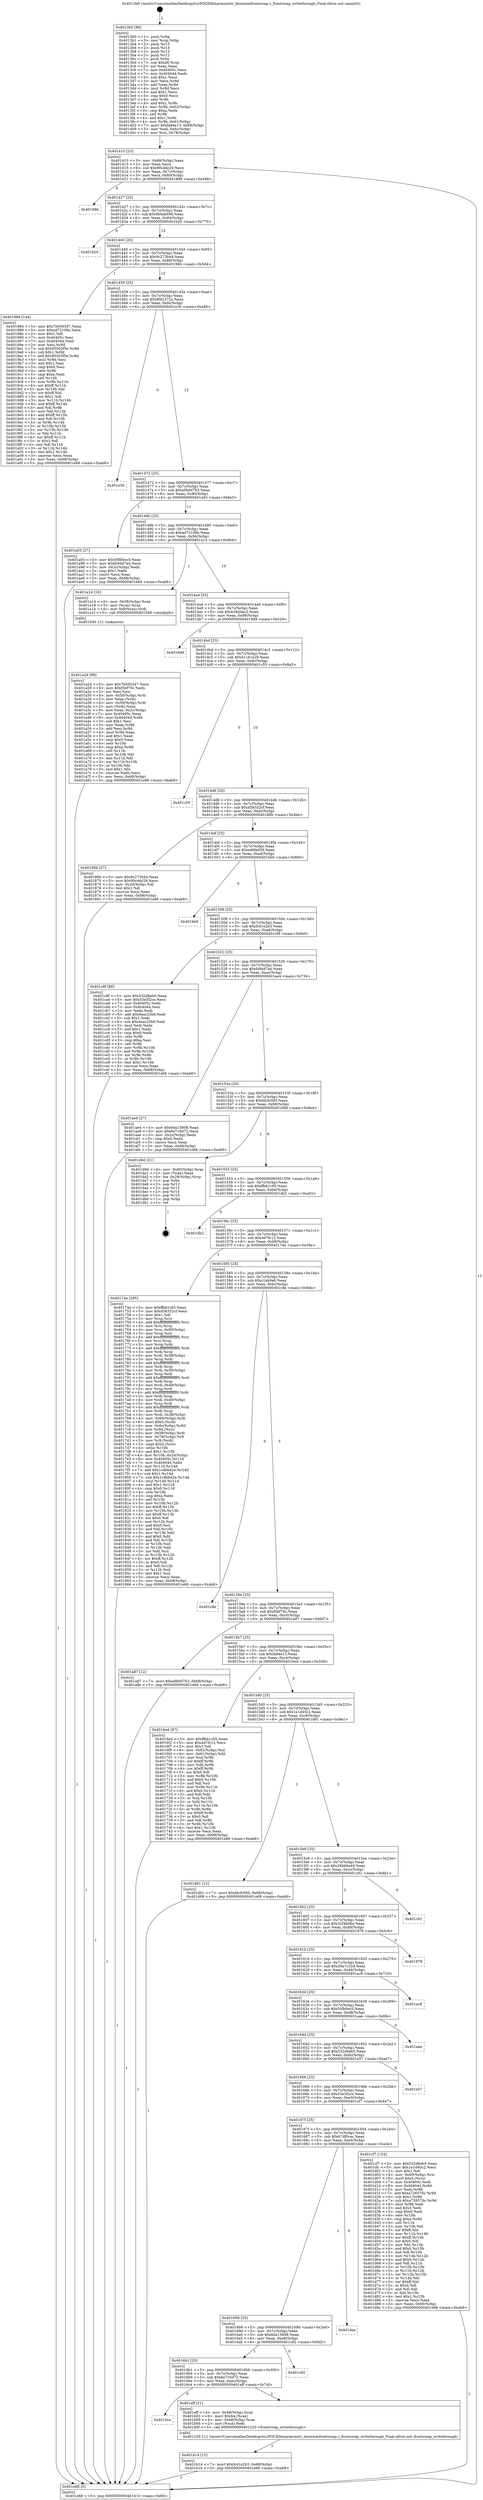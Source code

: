 digraph "0x4013b0" {
  label = "0x4013b0 (/mnt/c/Users/mathe/Desktop/tcc/POCII/binaries/extr_linuxmmfrontswap.c_frontswap_writethrough_Final-ollvm.out::main(0))"
  labelloc = "t"
  node[shape=record]

  Entry [label="",width=0.3,height=0.3,shape=circle,fillcolor=black,style=filled]
  "0x401410" [label="{
     0x401410 [23]\l
     | [instrs]\l
     &nbsp;&nbsp;0x401410 \<+3\>: mov -0x68(%rbp),%eax\l
     &nbsp;&nbsp;0x401413 \<+2\>: mov %eax,%ecx\l
     &nbsp;&nbsp;0x401415 \<+6\>: sub $0x90c4dc29,%ecx\l
     &nbsp;&nbsp;0x40141b \<+3\>: mov %eax,-0x7c(%rbp)\l
     &nbsp;&nbsp;0x40141e \<+3\>: mov %ecx,-0x80(%rbp)\l
     &nbsp;&nbsp;0x401421 \<+6\>: je 0000000000401886 \<main+0x4d6\>\l
  }"]
  "0x401886" [label="{
     0x401886\l
  }", style=dashed]
  "0x401427" [label="{
     0x401427 [25]\l
     | [instrs]\l
     &nbsp;&nbsp;0x401427 \<+5\>: jmp 000000000040142c \<main+0x7c\>\l
     &nbsp;&nbsp;0x40142c \<+3\>: mov -0x7c(%rbp),%eax\l
     &nbsp;&nbsp;0x40142f \<+5\>: sub $0x9b4ab698,%eax\l
     &nbsp;&nbsp;0x401434 \<+6\>: mov %eax,-0x84(%rbp)\l
     &nbsp;&nbsp;0x40143a \<+6\>: je 0000000000401b20 \<main+0x770\>\l
  }"]
  Exit [label="",width=0.3,height=0.3,shape=circle,fillcolor=black,style=filled,peripheries=2]
  "0x401b20" [label="{
     0x401b20\l
  }", style=dashed]
  "0x401440" [label="{
     0x401440 [25]\l
     | [instrs]\l
     &nbsp;&nbsp;0x401440 \<+5\>: jmp 0000000000401445 \<main+0x95\>\l
     &nbsp;&nbsp;0x401445 \<+3\>: mov -0x7c(%rbp),%eax\l
     &nbsp;&nbsp;0x401448 \<+5\>: sub $0x9c273b44,%eax\l
     &nbsp;&nbsp;0x40144d \<+6\>: mov %eax,-0x88(%rbp)\l
     &nbsp;&nbsp;0x401453 \<+6\>: je 0000000000401984 \<main+0x5d4\>\l
  }"]
  "0x401b14" [label="{
     0x401b14 [12]\l
     | [instrs]\l
     &nbsp;&nbsp;0x401b14 \<+7\>: movl $0xfc41e2b3,-0x68(%rbp)\l
     &nbsp;&nbsp;0x401b1b \<+5\>: jmp 0000000000401e68 \<main+0xab8\>\l
  }"]
  "0x401984" [label="{
     0x401984 [144]\l
     | [instrs]\l
     &nbsp;&nbsp;0x401984 \<+5\>: mov $0x7b500347,%eax\l
     &nbsp;&nbsp;0x401989 \<+5\>: mov $0xad72108e,%ecx\l
     &nbsp;&nbsp;0x40198e \<+2\>: mov $0x1,%dl\l
     &nbsp;&nbsp;0x401990 \<+7\>: mov 0x40405c,%esi\l
     &nbsp;&nbsp;0x401997 \<+7\>: mov 0x404044,%edi\l
     &nbsp;&nbsp;0x40199e \<+3\>: mov %esi,%r8d\l
     &nbsp;&nbsp;0x4019a1 \<+7\>: sub $0x95503f5e,%r8d\l
     &nbsp;&nbsp;0x4019a8 \<+4\>: sub $0x1,%r8d\l
     &nbsp;&nbsp;0x4019ac \<+7\>: add $0x95503f5e,%r8d\l
     &nbsp;&nbsp;0x4019b3 \<+4\>: imul %r8d,%esi\l
     &nbsp;&nbsp;0x4019b7 \<+3\>: and $0x1,%esi\l
     &nbsp;&nbsp;0x4019ba \<+3\>: cmp $0x0,%esi\l
     &nbsp;&nbsp;0x4019bd \<+4\>: sete %r9b\l
     &nbsp;&nbsp;0x4019c1 \<+3\>: cmp $0xa,%edi\l
     &nbsp;&nbsp;0x4019c4 \<+4\>: setl %r10b\l
     &nbsp;&nbsp;0x4019c8 \<+3\>: mov %r9b,%r11b\l
     &nbsp;&nbsp;0x4019cb \<+4\>: xor $0xff,%r11b\l
     &nbsp;&nbsp;0x4019cf \<+3\>: mov %r10b,%bl\l
     &nbsp;&nbsp;0x4019d2 \<+3\>: xor $0xff,%bl\l
     &nbsp;&nbsp;0x4019d5 \<+3\>: xor $0x1,%dl\l
     &nbsp;&nbsp;0x4019d8 \<+3\>: mov %r11b,%r14b\l
     &nbsp;&nbsp;0x4019db \<+4\>: and $0xff,%r14b\l
     &nbsp;&nbsp;0x4019df \<+3\>: and %dl,%r9b\l
     &nbsp;&nbsp;0x4019e2 \<+3\>: mov %bl,%r15b\l
     &nbsp;&nbsp;0x4019e5 \<+4\>: and $0xff,%r15b\l
     &nbsp;&nbsp;0x4019e9 \<+3\>: and %dl,%r10b\l
     &nbsp;&nbsp;0x4019ec \<+3\>: or %r9b,%r14b\l
     &nbsp;&nbsp;0x4019ef \<+3\>: or %r10b,%r15b\l
     &nbsp;&nbsp;0x4019f2 \<+3\>: xor %r15b,%r14b\l
     &nbsp;&nbsp;0x4019f5 \<+3\>: or %bl,%r11b\l
     &nbsp;&nbsp;0x4019f8 \<+4\>: xor $0xff,%r11b\l
     &nbsp;&nbsp;0x4019fc \<+3\>: or $0x1,%dl\l
     &nbsp;&nbsp;0x4019ff \<+3\>: and %dl,%r11b\l
     &nbsp;&nbsp;0x401a02 \<+3\>: or %r11b,%r14b\l
     &nbsp;&nbsp;0x401a05 \<+4\>: test $0x1,%r14b\l
     &nbsp;&nbsp;0x401a09 \<+3\>: cmovne %ecx,%eax\l
     &nbsp;&nbsp;0x401a0c \<+3\>: mov %eax,-0x68(%rbp)\l
     &nbsp;&nbsp;0x401a0f \<+5\>: jmp 0000000000401e68 \<main+0xab8\>\l
  }"]
  "0x401459" [label="{
     0x401459 [25]\l
     | [instrs]\l
     &nbsp;&nbsp;0x401459 \<+5\>: jmp 000000000040145e \<main+0xae\>\l
     &nbsp;&nbsp;0x40145e \<+3\>: mov -0x7c(%rbp),%eax\l
     &nbsp;&nbsp;0x401461 \<+5\>: sub $0x9f42372a,%eax\l
     &nbsp;&nbsp;0x401466 \<+6\>: mov %eax,-0x8c(%rbp)\l
     &nbsp;&nbsp;0x40146c \<+6\>: je 0000000000401e36 \<main+0xa86\>\l
  }"]
  "0x4016ca" [label="{
     0x4016ca\l
  }", style=dashed]
  "0x401e36" [label="{
     0x401e36\l
  }", style=dashed]
  "0x401472" [label="{
     0x401472 [25]\l
     | [instrs]\l
     &nbsp;&nbsp;0x401472 \<+5\>: jmp 0000000000401477 \<main+0xc7\>\l
     &nbsp;&nbsp;0x401477 \<+3\>: mov -0x7c(%rbp),%eax\l
     &nbsp;&nbsp;0x40147a \<+5\>: sub $0xa9b0d7b3,%eax\l
     &nbsp;&nbsp;0x40147f \<+6\>: mov %eax,-0x90(%rbp)\l
     &nbsp;&nbsp;0x401485 \<+6\>: je 0000000000401a93 \<main+0x6e3\>\l
  }"]
  "0x401aff" [label="{
     0x401aff [21]\l
     | [instrs]\l
     &nbsp;&nbsp;0x401aff \<+4\>: mov -0x48(%rbp),%rax\l
     &nbsp;&nbsp;0x401b03 \<+6\>: movl $0x64,(%rax)\l
     &nbsp;&nbsp;0x401b09 \<+4\>: mov -0x48(%rbp),%rax\l
     &nbsp;&nbsp;0x401b0d \<+2\>: mov (%rax),%edi\l
     &nbsp;&nbsp;0x401b0f \<+5\>: call 0000000000401220 \<frontswap_writethrough\>\l
     | [calls]\l
     &nbsp;&nbsp;0x401220 \{1\} (/mnt/c/Users/mathe/Desktop/tcc/POCII/binaries/extr_linuxmmfrontswap.c_frontswap_writethrough_Final-ollvm.out::frontswap_writethrough)\l
  }"]
  "0x401a93" [label="{
     0x401a93 [27]\l
     | [instrs]\l
     &nbsp;&nbsp;0x401a93 \<+5\>: mov $0x50fb0ec5,%eax\l
     &nbsp;&nbsp;0x401a98 \<+5\>: mov $0xfc94d7a4,%ecx\l
     &nbsp;&nbsp;0x401a9d \<+3\>: mov -0x2c(%rbp),%edx\l
     &nbsp;&nbsp;0x401aa0 \<+3\>: cmp $0x1,%edx\l
     &nbsp;&nbsp;0x401aa3 \<+3\>: cmovl %ecx,%eax\l
     &nbsp;&nbsp;0x401aa6 \<+3\>: mov %eax,-0x68(%rbp)\l
     &nbsp;&nbsp;0x401aa9 \<+5\>: jmp 0000000000401e68 \<main+0xab8\>\l
  }"]
  "0x40148b" [label="{
     0x40148b [25]\l
     | [instrs]\l
     &nbsp;&nbsp;0x40148b \<+5\>: jmp 0000000000401490 \<main+0xe0\>\l
     &nbsp;&nbsp;0x401490 \<+3\>: mov -0x7c(%rbp),%eax\l
     &nbsp;&nbsp;0x401493 \<+5\>: sub $0xad72108e,%eax\l
     &nbsp;&nbsp;0x401498 \<+6\>: mov %eax,-0x94(%rbp)\l
     &nbsp;&nbsp;0x40149e \<+6\>: je 0000000000401a14 \<main+0x664\>\l
  }"]
  "0x4016b1" [label="{
     0x4016b1 [25]\l
     | [instrs]\l
     &nbsp;&nbsp;0x4016b1 \<+5\>: jmp 00000000004016b6 \<main+0x306\>\l
     &nbsp;&nbsp;0x4016b6 \<+3\>: mov -0x7c(%rbp),%eax\l
     &nbsp;&nbsp;0x4016b9 \<+5\>: sub $0x6e716d72,%eax\l
     &nbsp;&nbsp;0x4016be \<+6\>: mov %eax,-0xec(%rbp)\l
     &nbsp;&nbsp;0x4016c4 \<+6\>: je 0000000000401aff \<main+0x74f\>\l
  }"]
  "0x401a14" [label="{
     0x401a14 [16]\l
     | [instrs]\l
     &nbsp;&nbsp;0x401a14 \<+4\>: mov -0x58(%rbp),%rax\l
     &nbsp;&nbsp;0x401a18 \<+3\>: mov (%rax),%rax\l
     &nbsp;&nbsp;0x401a1b \<+4\>: mov 0x8(%rax),%rdi\l
     &nbsp;&nbsp;0x401a1f \<+5\>: call 0000000000401040 \<atoi@plt\>\l
     | [calls]\l
     &nbsp;&nbsp;0x401040 \{1\} (unknown)\l
  }"]
  "0x4014a4" [label="{
     0x4014a4 [25]\l
     | [instrs]\l
     &nbsp;&nbsp;0x4014a4 \<+5\>: jmp 00000000004014a9 \<main+0xf9\>\l
     &nbsp;&nbsp;0x4014a9 \<+3\>: mov -0x7c(%rbp),%eax\l
     &nbsp;&nbsp;0x4014ac \<+5\>: sub $0xb34d4ac2,%eax\l
     &nbsp;&nbsp;0x4014b1 \<+6\>: mov %eax,-0x98(%rbp)\l
     &nbsp;&nbsp;0x4014b7 \<+6\>: je 00000000004018d9 \<main+0x529\>\l
  }"]
  "0x401c82" [label="{
     0x401c82\l
  }", style=dashed]
  "0x4018d9" [label="{
     0x4018d9\l
  }", style=dashed]
  "0x4014bd" [label="{
     0x4014bd [25]\l
     | [instrs]\l
     &nbsp;&nbsp;0x4014bd \<+5\>: jmp 00000000004014c2 \<main+0x112\>\l
     &nbsp;&nbsp;0x4014c2 \<+3\>: mov -0x7c(%rbp),%eax\l
     &nbsp;&nbsp;0x4014c5 \<+5\>: sub $0xd1161e29,%eax\l
     &nbsp;&nbsp;0x4014ca \<+6\>: mov %eax,-0x9c(%rbp)\l
     &nbsp;&nbsp;0x4014d0 \<+6\>: je 0000000000401c55 \<main+0x8a5\>\l
  }"]
  "0x401698" [label="{
     0x401698 [25]\l
     | [instrs]\l
     &nbsp;&nbsp;0x401698 \<+5\>: jmp 000000000040169d \<main+0x2ed\>\l
     &nbsp;&nbsp;0x40169d \<+3\>: mov -0x7c(%rbp),%eax\l
     &nbsp;&nbsp;0x4016a0 \<+5\>: sub $0x6da15608,%eax\l
     &nbsp;&nbsp;0x4016a5 \<+6\>: mov %eax,-0xe8(%rbp)\l
     &nbsp;&nbsp;0x4016ab \<+6\>: je 0000000000401c82 \<main+0x8d2\>\l
  }"]
  "0x401c55" [label="{
     0x401c55\l
  }", style=dashed]
  "0x4014d6" [label="{
     0x4014d6 [25]\l
     | [instrs]\l
     &nbsp;&nbsp;0x4014d6 \<+5\>: jmp 00000000004014db \<main+0x12b\>\l
     &nbsp;&nbsp;0x4014db \<+3\>: mov -0x7c(%rbp),%eax\l
     &nbsp;&nbsp;0x4014de \<+5\>: sub $0xd58352cf,%eax\l
     &nbsp;&nbsp;0x4014e3 \<+6\>: mov %eax,-0xa0(%rbp)\l
     &nbsp;&nbsp;0x4014e9 \<+6\>: je 000000000040186b \<main+0x4bb\>\l
  }"]
  "0x401dee" [label="{
     0x401dee\l
  }", style=dashed]
  "0x40186b" [label="{
     0x40186b [27]\l
     | [instrs]\l
     &nbsp;&nbsp;0x40186b \<+5\>: mov $0x9c273b44,%eax\l
     &nbsp;&nbsp;0x401870 \<+5\>: mov $0x90c4dc29,%ecx\l
     &nbsp;&nbsp;0x401875 \<+3\>: mov -0x2d(%rbp),%dl\l
     &nbsp;&nbsp;0x401878 \<+3\>: test $0x1,%dl\l
     &nbsp;&nbsp;0x40187b \<+3\>: cmovne %ecx,%eax\l
     &nbsp;&nbsp;0x40187e \<+3\>: mov %eax,-0x68(%rbp)\l
     &nbsp;&nbsp;0x401881 \<+5\>: jmp 0000000000401e68 \<main+0xab8\>\l
  }"]
  "0x4014ef" [label="{
     0x4014ef [25]\l
     | [instrs]\l
     &nbsp;&nbsp;0x4014ef \<+5\>: jmp 00000000004014f4 \<main+0x144\>\l
     &nbsp;&nbsp;0x4014f4 \<+3\>: mov -0x7c(%rbp),%eax\l
     &nbsp;&nbsp;0x4014f7 \<+5\>: sub $0xed9fa059,%eax\l
     &nbsp;&nbsp;0x4014fc \<+6\>: mov %eax,-0xa4(%rbp)\l
     &nbsp;&nbsp;0x401502 \<+6\>: je 0000000000401bb0 \<main+0x800\>\l
  }"]
  "0x40167f" [label="{
     0x40167f [25]\l
     | [instrs]\l
     &nbsp;&nbsp;0x40167f \<+5\>: jmp 0000000000401684 \<main+0x2d4\>\l
     &nbsp;&nbsp;0x401684 \<+3\>: mov -0x7c(%rbp),%eax\l
     &nbsp;&nbsp;0x401687 \<+5\>: sub $0x67df0cec,%eax\l
     &nbsp;&nbsp;0x40168c \<+6\>: mov %eax,-0xe4(%rbp)\l
     &nbsp;&nbsp;0x401692 \<+6\>: je 0000000000401dee \<main+0xa3e\>\l
  }"]
  "0x401bb0" [label="{
     0x401bb0\l
  }", style=dashed]
  "0x401508" [label="{
     0x401508 [25]\l
     | [instrs]\l
     &nbsp;&nbsp;0x401508 \<+5\>: jmp 000000000040150d \<main+0x15d\>\l
     &nbsp;&nbsp;0x40150d \<+3\>: mov -0x7c(%rbp),%eax\l
     &nbsp;&nbsp;0x401510 \<+5\>: sub $0xfc41e2b3,%eax\l
     &nbsp;&nbsp;0x401515 \<+6\>: mov %eax,-0xa8(%rbp)\l
     &nbsp;&nbsp;0x40151b \<+6\>: je 0000000000401c9f \<main+0x8ef\>\l
  }"]
  "0x401cf7" [label="{
     0x401cf7 [154]\l
     | [instrs]\l
     &nbsp;&nbsp;0x401cf7 \<+5\>: mov $0x532d8eb5,%eax\l
     &nbsp;&nbsp;0x401cfc \<+5\>: mov $0x1e1d40c2,%ecx\l
     &nbsp;&nbsp;0x401d01 \<+2\>: mov $0x1,%dl\l
     &nbsp;&nbsp;0x401d03 \<+4\>: mov -0x60(%rbp),%rsi\l
     &nbsp;&nbsp;0x401d07 \<+6\>: movl $0x0,(%rsi)\l
     &nbsp;&nbsp;0x401d0d \<+7\>: mov 0x40405c,%edi\l
     &nbsp;&nbsp;0x401d14 \<+8\>: mov 0x404044,%r8d\l
     &nbsp;&nbsp;0x401d1c \<+3\>: mov %edi,%r9d\l
     &nbsp;&nbsp;0x401d1f \<+7\>: add $0xa726576c,%r9d\l
     &nbsp;&nbsp;0x401d26 \<+4\>: sub $0x1,%r9d\l
     &nbsp;&nbsp;0x401d2a \<+7\>: sub $0xa726576c,%r9d\l
     &nbsp;&nbsp;0x401d31 \<+4\>: imul %r9d,%edi\l
     &nbsp;&nbsp;0x401d35 \<+3\>: and $0x1,%edi\l
     &nbsp;&nbsp;0x401d38 \<+3\>: cmp $0x0,%edi\l
     &nbsp;&nbsp;0x401d3b \<+4\>: sete %r10b\l
     &nbsp;&nbsp;0x401d3f \<+4\>: cmp $0xa,%r8d\l
     &nbsp;&nbsp;0x401d43 \<+4\>: setl %r11b\l
     &nbsp;&nbsp;0x401d47 \<+3\>: mov %r10b,%bl\l
     &nbsp;&nbsp;0x401d4a \<+3\>: xor $0xff,%bl\l
     &nbsp;&nbsp;0x401d4d \<+3\>: mov %r11b,%r14b\l
     &nbsp;&nbsp;0x401d50 \<+4\>: xor $0xff,%r14b\l
     &nbsp;&nbsp;0x401d54 \<+3\>: xor $0x0,%dl\l
     &nbsp;&nbsp;0x401d57 \<+3\>: mov %bl,%r15b\l
     &nbsp;&nbsp;0x401d5a \<+4\>: and $0x0,%r15b\l
     &nbsp;&nbsp;0x401d5e \<+3\>: and %dl,%r10b\l
     &nbsp;&nbsp;0x401d61 \<+3\>: mov %r14b,%r12b\l
     &nbsp;&nbsp;0x401d64 \<+4\>: and $0x0,%r12b\l
     &nbsp;&nbsp;0x401d68 \<+3\>: and %dl,%r11b\l
     &nbsp;&nbsp;0x401d6b \<+3\>: or %r10b,%r15b\l
     &nbsp;&nbsp;0x401d6e \<+3\>: or %r11b,%r12b\l
     &nbsp;&nbsp;0x401d71 \<+3\>: xor %r12b,%r15b\l
     &nbsp;&nbsp;0x401d74 \<+3\>: or %r14b,%bl\l
     &nbsp;&nbsp;0x401d77 \<+3\>: xor $0xff,%bl\l
     &nbsp;&nbsp;0x401d7a \<+3\>: or $0x0,%dl\l
     &nbsp;&nbsp;0x401d7d \<+2\>: and %dl,%bl\l
     &nbsp;&nbsp;0x401d7f \<+3\>: or %bl,%r15b\l
     &nbsp;&nbsp;0x401d82 \<+4\>: test $0x1,%r15b\l
     &nbsp;&nbsp;0x401d86 \<+3\>: cmovne %ecx,%eax\l
     &nbsp;&nbsp;0x401d89 \<+3\>: mov %eax,-0x68(%rbp)\l
     &nbsp;&nbsp;0x401d8c \<+5\>: jmp 0000000000401e68 \<main+0xab8\>\l
  }"]
  "0x401c9f" [label="{
     0x401c9f [88]\l
     | [instrs]\l
     &nbsp;&nbsp;0x401c9f \<+5\>: mov $0x532d8eb5,%eax\l
     &nbsp;&nbsp;0x401ca4 \<+5\>: mov $0x53e3f2ce,%ecx\l
     &nbsp;&nbsp;0x401ca9 \<+7\>: mov 0x40405c,%edx\l
     &nbsp;&nbsp;0x401cb0 \<+7\>: mov 0x404044,%esi\l
     &nbsp;&nbsp;0x401cb7 \<+2\>: mov %edx,%edi\l
     &nbsp;&nbsp;0x401cb9 \<+6\>: add $0x4eac25b8,%edi\l
     &nbsp;&nbsp;0x401cbf \<+3\>: sub $0x1,%edi\l
     &nbsp;&nbsp;0x401cc2 \<+6\>: sub $0x4eac25b8,%edi\l
     &nbsp;&nbsp;0x401cc8 \<+3\>: imul %edi,%edx\l
     &nbsp;&nbsp;0x401ccb \<+3\>: and $0x1,%edx\l
     &nbsp;&nbsp;0x401cce \<+3\>: cmp $0x0,%edx\l
     &nbsp;&nbsp;0x401cd1 \<+4\>: sete %r8b\l
     &nbsp;&nbsp;0x401cd5 \<+3\>: cmp $0xa,%esi\l
     &nbsp;&nbsp;0x401cd8 \<+4\>: setl %r9b\l
     &nbsp;&nbsp;0x401cdc \<+3\>: mov %r8b,%r10b\l
     &nbsp;&nbsp;0x401cdf \<+3\>: and %r9b,%r10b\l
     &nbsp;&nbsp;0x401ce2 \<+3\>: xor %r9b,%r8b\l
     &nbsp;&nbsp;0x401ce5 \<+3\>: or %r8b,%r10b\l
     &nbsp;&nbsp;0x401ce8 \<+4\>: test $0x1,%r10b\l
     &nbsp;&nbsp;0x401cec \<+3\>: cmovne %ecx,%eax\l
     &nbsp;&nbsp;0x401cef \<+3\>: mov %eax,-0x68(%rbp)\l
     &nbsp;&nbsp;0x401cf2 \<+5\>: jmp 0000000000401e68 \<main+0xab8\>\l
  }"]
  "0x401521" [label="{
     0x401521 [25]\l
     | [instrs]\l
     &nbsp;&nbsp;0x401521 \<+5\>: jmp 0000000000401526 \<main+0x176\>\l
     &nbsp;&nbsp;0x401526 \<+3\>: mov -0x7c(%rbp),%eax\l
     &nbsp;&nbsp;0x401529 \<+5\>: sub $0xfc94d7a4,%eax\l
     &nbsp;&nbsp;0x40152e \<+6\>: mov %eax,-0xac(%rbp)\l
     &nbsp;&nbsp;0x401534 \<+6\>: je 0000000000401ae4 \<main+0x734\>\l
  }"]
  "0x401666" [label="{
     0x401666 [25]\l
     | [instrs]\l
     &nbsp;&nbsp;0x401666 \<+5\>: jmp 000000000040166b \<main+0x2bb\>\l
     &nbsp;&nbsp;0x40166b \<+3\>: mov -0x7c(%rbp),%eax\l
     &nbsp;&nbsp;0x40166e \<+5\>: sub $0x53e3f2ce,%eax\l
     &nbsp;&nbsp;0x401673 \<+6\>: mov %eax,-0xe0(%rbp)\l
     &nbsp;&nbsp;0x401679 \<+6\>: je 0000000000401cf7 \<main+0x947\>\l
  }"]
  "0x401ae4" [label="{
     0x401ae4 [27]\l
     | [instrs]\l
     &nbsp;&nbsp;0x401ae4 \<+5\>: mov $0x6da15608,%eax\l
     &nbsp;&nbsp;0x401ae9 \<+5\>: mov $0x6e716d72,%ecx\l
     &nbsp;&nbsp;0x401aee \<+3\>: mov -0x2c(%rbp),%edx\l
     &nbsp;&nbsp;0x401af1 \<+3\>: cmp $0x0,%edx\l
     &nbsp;&nbsp;0x401af4 \<+3\>: cmove %ecx,%eax\l
     &nbsp;&nbsp;0x401af7 \<+3\>: mov %eax,-0x68(%rbp)\l
     &nbsp;&nbsp;0x401afa \<+5\>: jmp 0000000000401e68 \<main+0xab8\>\l
  }"]
  "0x40153a" [label="{
     0x40153a [25]\l
     | [instrs]\l
     &nbsp;&nbsp;0x40153a \<+5\>: jmp 000000000040153f \<main+0x18f\>\l
     &nbsp;&nbsp;0x40153f \<+3\>: mov -0x7c(%rbp),%eax\l
     &nbsp;&nbsp;0x401542 \<+5\>: sub $0xfdcfc093,%eax\l
     &nbsp;&nbsp;0x401547 \<+6\>: mov %eax,-0xb0(%rbp)\l
     &nbsp;&nbsp;0x40154d \<+6\>: je 0000000000401d9d \<main+0x9ed\>\l
  }"]
  "0x401e57" [label="{
     0x401e57\l
  }", style=dashed]
  "0x401d9d" [label="{
     0x401d9d [21]\l
     | [instrs]\l
     &nbsp;&nbsp;0x401d9d \<+4\>: mov -0x60(%rbp),%rax\l
     &nbsp;&nbsp;0x401da1 \<+2\>: mov (%rax),%eax\l
     &nbsp;&nbsp;0x401da3 \<+4\>: lea -0x28(%rbp),%rsp\l
     &nbsp;&nbsp;0x401da7 \<+1\>: pop %rbx\l
     &nbsp;&nbsp;0x401da8 \<+2\>: pop %r12\l
     &nbsp;&nbsp;0x401daa \<+2\>: pop %r13\l
     &nbsp;&nbsp;0x401dac \<+2\>: pop %r14\l
     &nbsp;&nbsp;0x401dae \<+2\>: pop %r15\l
     &nbsp;&nbsp;0x401db0 \<+1\>: pop %rbp\l
     &nbsp;&nbsp;0x401db1 \<+1\>: ret\l
  }"]
  "0x401553" [label="{
     0x401553 [25]\l
     | [instrs]\l
     &nbsp;&nbsp;0x401553 \<+5\>: jmp 0000000000401558 \<main+0x1a8\>\l
     &nbsp;&nbsp;0x401558 \<+3\>: mov -0x7c(%rbp),%eax\l
     &nbsp;&nbsp;0x40155b \<+5\>: sub $0xffbb1c65,%eax\l
     &nbsp;&nbsp;0x401560 \<+6\>: mov %eax,-0xb4(%rbp)\l
     &nbsp;&nbsp;0x401566 \<+6\>: je 0000000000401db2 \<main+0xa02\>\l
  }"]
  "0x40164d" [label="{
     0x40164d [25]\l
     | [instrs]\l
     &nbsp;&nbsp;0x40164d \<+5\>: jmp 0000000000401652 \<main+0x2a2\>\l
     &nbsp;&nbsp;0x401652 \<+3\>: mov -0x7c(%rbp),%eax\l
     &nbsp;&nbsp;0x401655 \<+5\>: sub $0x532d8eb5,%eax\l
     &nbsp;&nbsp;0x40165a \<+6\>: mov %eax,-0xdc(%rbp)\l
     &nbsp;&nbsp;0x401660 \<+6\>: je 0000000000401e57 \<main+0xaa7\>\l
  }"]
  "0x401db2" [label="{
     0x401db2\l
  }", style=dashed]
  "0x40156c" [label="{
     0x40156c [25]\l
     | [instrs]\l
     &nbsp;&nbsp;0x40156c \<+5\>: jmp 0000000000401571 \<main+0x1c1\>\l
     &nbsp;&nbsp;0x401571 \<+3\>: mov -0x7c(%rbp),%eax\l
     &nbsp;&nbsp;0x401574 \<+5\>: sub $0x4d7fc12,%eax\l
     &nbsp;&nbsp;0x401579 \<+6\>: mov %eax,-0xb8(%rbp)\l
     &nbsp;&nbsp;0x40157f \<+6\>: je 000000000040174e \<main+0x39e\>\l
  }"]
  "0x401aae" [label="{
     0x401aae\l
  }", style=dashed]
  "0x40174e" [label="{
     0x40174e [285]\l
     | [instrs]\l
     &nbsp;&nbsp;0x40174e \<+5\>: mov $0xffbb1c65,%eax\l
     &nbsp;&nbsp;0x401753 \<+5\>: mov $0xd58352cf,%ecx\l
     &nbsp;&nbsp;0x401758 \<+2\>: mov $0x1,%dl\l
     &nbsp;&nbsp;0x40175a \<+3\>: mov %rsp,%rsi\l
     &nbsp;&nbsp;0x40175d \<+4\>: add $0xfffffffffffffff0,%rsi\l
     &nbsp;&nbsp;0x401761 \<+3\>: mov %rsi,%rsp\l
     &nbsp;&nbsp;0x401764 \<+4\>: mov %rsi,-0x60(%rbp)\l
     &nbsp;&nbsp;0x401768 \<+3\>: mov %rsp,%rsi\l
     &nbsp;&nbsp;0x40176b \<+4\>: add $0xfffffffffffffff0,%rsi\l
     &nbsp;&nbsp;0x40176f \<+3\>: mov %rsi,%rsp\l
     &nbsp;&nbsp;0x401772 \<+3\>: mov %rsp,%rdi\l
     &nbsp;&nbsp;0x401775 \<+4\>: add $0xfffffffffffffff0,%rdi\l
     &nbsp;&nbsp;0x401779 \<+3\>: mov %rdi,%rsp\l
     &nbsp;&nbsp;0x40177c \<+4\>: mov %rdi,-0x58(%rbp)\l
     &nbsp;&nbsp;0x401780 \<+3\>: mov %rsp,%rdi\l
     &nbsp;&nbsp;0x401783 \<+4\>: add $0xfffffffffffffff0,%rdi\l
     &nbsp;&nbsp;0x401787 \<+3\>: mov %rdi,%rsp\l
     &nbsp;&nbsp;0x40178a \<+4\>: mov %rdi,-0x50(%rbp)\l
     &nbsp;&nbsp;0x40178e \<+3\>: mov %rsp,%rdi\l
     &nbsp;&nbsp;0x401791 \<+4\>: add $0xfffffffffffffff0,%rdi\l
     &nbsp;&nbsp;0x401795 \<+3\>: mov %rdi,%rsp\l
     &nbsp;&nbsp;0x401798 \<+4\>: mov %rdi,-0x48(%rbp)\l
     &nbsp;&nbsp;0x40179c \<+3\>: mov %rsp,%rdi\l
     &nbsp;&nbsp;0x40179f \<+4\>: add $0xfffffffffffffff0,%rdi\l
     &nbsp;&nbsp;0x4017a3 \<+3\>: mov %rdi,%rsp\l
     &nbsp;&nbsp;0x4017a6 \<+4\>: mov %rdi,-0x40(%rbp)\l
     &nbsp;&nbsp;0x4017aa \<+3\>: mov %rsp,%rdi\l
     &nbsp;&nbsp;0x4017ad \<+4\>: add $0xfffffffffffffff0,%rdi\l
     &nbsp;&nbsp;0x4017b1 \<+3\>: mov %rdi,%rsp\l
     &nbsp;&nbsp;0x4017b4 \<+4\>: mov %rdi,-0x38(%rbp)\l
     &nbsp;&nbsp;0x4017b8 \<+4\>: mov -0x60(%rbp),%rdi\l
     &nbsp;&nbsp;0x4017bc \<+6\>: movl $0x0,(%rdi)\l
     &nbsp;&nbsp;0x4017c2 \<+4\>: mov -0x6c(%rbp),%r8d\l
     &nbsp;&nbsp;0x4017c6 \<+3\>: mov %r8d,(%rsi)\l
     &nbsp;&nbsp;0x4017c9 \<+4\>: mov -0x58(%rbp),%rdi\l
     &nbsp;&nbsp;0x4017cd \<+4\>: mov -0x78(%rbp),%r9\l
     &nbsp;&nbsp;0x4017d1 \<+3\>: mov %r9,(%rdi)\l
     &nbsp;&nbsp;0x4017d4 \<+3\>: cmpl $0x2,(%rsi)\l
     &nbsp;&nbsp;0x4017d7 \<+4\>: setne %r10b\l
     &nbsp;&nbsp;0x4017db \<+4\>: and $0x1,%r10b\l
     &nbsp;&nbsp;0x4017df \<+4\>: mov %r10b,-0x2d(%rbp)\l
     &nbsp;&nbsp;0x4017e3 \<+8\>: mov 0x40405c,%r11d\l
     &nbsp;&nbsp;0x4017eb \<+7\>: mov 0x404044,%ebx\l
     &nbsp;&nbsp;0x4017f2 \<+3\>: mov %r11d,%r14d\l
     &nbsp;&nbsp;0x4017f5 \<+7\>: add $0x1cdbb42e,%r14d\l
     &nbsp;&nbsp;0x4017fc \<+4\>: sub $0x1,%r14d\l
     &nbsp;&nbsp;0x401800 \<+7\>: sub $0x1cdbb42e,%r14d\l
     &nbsp;&nbsp;0x401807 \<+4\>: imul %r14d,%r11d\l
     &nbsp;&nbsp;0x40180b \<+4\>: and $0x1,%r11d\l
     &nbsp;&nbsp;0x40180f \<+4\>: cmp $0x0,%r11d\l
     &nbsp;&nbsp;0x401813 \<+4\>: sete %r10b\l
     &nbsp;&nbsp;0x401817 \<+3\>: cmp $0xa,%ebx\l
     &nbsp;&nbsp;0x40181a \<+4\>: setl %r15b\l
     &nbsp;&nbsp;0x40181e \<+3\>: mov %r10b,%r12b\l
     &nbsp;&nbsp;0x401821 \<+4\>: xor $0xff,%r12b\l
     &nbsp;&nbsp;0x401825 \<+3\>: mov %r15b,%r13b\l
     &nbsp;&nbsp;0x401828 \<+4\>: xor $0xff,%r13b\l
     &nbsp;&nbsp;0x40182c \<+3\>: xor $0x0,%dl\l
     &nbsp;&nbsp;0x40182f \<+3\>: mov %r12b,%sil\l
     &nbsp;&nbsp;0x401832 \<+4\>: and $0x0,%sil\l
     &nbsp;&nbsp;0x401836 \<+3\>: and %dl,%r10b\l
     &nbsp;&nbsp;0x401839 \<+3\>: mov %r13b,%dil\l
     &nbsp;&nbsp;0x40183c \<+4\>: and $0x0,%dil\l
     &nbsp;&nbsp;0x401840 \<+3\>: and %dl,%r15b\l
     &nbsp;&nbsp;0x401843 \<+3\>: or %r10b,%sil\l
     &nbsp;&nbsp;0x401846 \<+3\>: or %r15b,%dil\l
     &nbsp;&nbsp;0x401849 \<+3\>: xor %dil,%sil\l
     &nbsp;&nbsp;0x40184c \<+3\>: or %r13b,%r12b\l
     &nbsp;&nbsp;0x40184f \<+4\>: xor $0xff,%r12b\l
     &nbsp;&nbsp;0x401853 \<+3\>: or $0x0,%dl\l
     &nbsp;&nbsp;0x401856 \<+3\>: and %dl,%r12b\l
     &nbsp;&nbsp;0x401859 \<+3\>: or %r12b,%sil\l
     &nbsp;&nbsp;0x40185c \<+4\>: test $0x1,%sil\l
     &nbsp;&nbsp;0x401860 \<+3\>: cmovne %ecx,%eax\l
     &nbsp;&nbsp;0x401863 \<+3\>: mov %eax,-0x68(%rbp)\l
     &nbsp;&nbsp;0x401866 \<+5\>: jmp 0000000000401e68 \<main+0xab8\>\l
  }"]
  "0x401585" [label="{
     0x401585 [25]\l
     | [instrs]\l
     &nbsp;&nbsp;0x401585 \<+5\>: jmp 000000000040158a \<main+0x1da\>\l
     &nbsp;&nbsp;0x40158a \<+3\>: mov -0x7c(%rbp),%eax\l
     &nbsp;&nbsp;0x40158d \<+5\>: sub $0xc1ab9a6,%eax\l
     &nbsp;&nbsp;0x401592 \<+6\>: mov %eax,-0xbc(%rbp)\l
     &nbsp;&nbsp;0x401598 \<+6\>: je 0000000000401c8e \<main+0x8de\>\l
  }"]
  "0x401634" [label="{
     0x401634 [25]\l
     | [instrs]\l
     &nbsp;&nbsp;0x401634 \<+5\>: jmp 0000000000401639 \<main+0x289\>\l
     &nbsp;&nbsp;0x401639 \<+3\>: mov -0x7c(%rbp),%eax\l
     &nbsp;&nbsp;0x40163c \<+5\>: sub $0x50fb0ec5,%eax\l
     &nbsp;&nbsp;0x401641 \<+6\>: mov %eax,-0xd8(%rbp)\l
     &nbsp;&nbsp;0x401647 \<+6\>: je 0000000000401aae \<main+0x6fe\>\l
  }"]
  "0x401c8e" [label="{
     0x401c8e\l
  }", style=dashed]
  "0x40159e" [label="{
     0x40159e [25]\l
     | [instrs]\l
     &nbsp;&nbsp;0x40159e \<+5\>: jmp 00000000004015a3 \<main+0x1f3\>\l
     &nbsp;&nbsp;0x4015a3 \<+3\>: mov -0x7c(%rbp),%eax\l
     &nbsp;&nbsp;0x4015a6 \<+5\>: sub $0xf5bf79c,%eax\l
     &nbsp;&nbsp;0x4015ab \<+6\>: mov %eax,-0xc0(%rbp)\l
     &nbsp;&nbsp;0x4015b1 \<+6\>: je 0000000000401a87 \<main+0x6d7\>\l
  }"]
  "0x401ac9" [label="{
     0x401ac9\l
  }", style=dashed]
  "0x401a87" [label="{
     0x401a87 [12]\l
     | [instrs]\l
     &nbsp;&nbsp;0x401a87 \<+7\>: movl $0xa9b0d7b3,-0x68(%rbp)\l
     &nbsp;&nbsp;0x401a8e \<+5\>: jmp 0000000000401e68 \<main+0xab8\>\l
  }"]
  "0x4015b7" [label="{
     0x4015b7 [25]\l
     | [instrs]\l
     &nbsp;&nbsp;0x4015b7 \<+5\>: jmp 00000000004015bc \<main+0x20c\>\l
     &nbsp;&nbsp;0x4015bc \<+3\>: mov -0x7c(%rbp),%eax\l
     &nbsp;&nbsp;0x4015bf \<+5\>: sub $0xfa94e13,%eax\l
     &nbsp;&nbsp;0x4015c4 \<+6\>: mov %eax,-0xc4(%rbp)\l
     &nbsp;&nbsp;0x4015ca \<+6\>: je 00000000004016ed \<main+0x33d\>\l
  }"]
  "0x40161b" [label="{
     0x40161b [25]\l
     | [instrs]\l
     &nbsp;&nbsp;0x40161b \<+5\>: jmp 0000000000401620 \<main+0x270\>\l
     &nbsp;&nbsp;0x401620 \<+3\>: mov -0x7c(%rbp),%eax\l
     &nbsp;&nbsp;0x401623 \<+5\>: sub $0x39a7c32d,%eax\l
     &nbsp;&nbsp;0x401628 \<+6\>: mov %eax,-0xd4(%rbp)\l
     &nbsp;&nbsp;0x40162e \<+6\>: je 0000000000401ac9 \<main+0x719\>\l
  }"]
  "0x4016ed" [label="{
     0x4016ed [97]\l
     | [instrs]\l
     &nbsp;&nbsp;0x4016ed \<+5\>: mov $0xffbb1c65,%eax\l
     &nbsp;&nbsp;0x4016f2 \<+5\>: mov $0x4d7fc12,%ecx\l
     &nbsp;&nbsp;0x4016f7 \<+2\>: mov $0x1,%dl\l
     &nbsp;&nbsp;0x4016f9 \<+4\>: mov -0x62(%rbp),%sil\l
     &nbsp;&nbsp;0x4016fd \<+4\>: mov -0x61(%rbp),%dil\l
     &nbsp;&nbsp;0x401701 \<+3\>: mov %sil,%r8b\l
     &nbsp;&nbsp;0x401704 \<+4\>: xor $0xff,%r8b\l
     &nbsp;&nbsp;0x401708 \<+3\>: mov %dil,%r9b\l
     &nbsp;&nbsp;0x40170b \<+4\>: xor $0xff,%r9b\l
     &nbsp;&nbsp;0x40170f \<+3\>: xor $0x0,%dl\l
     &nbsp;&nbsp;0x401712 \<+3\>: mov %r8b,%r10b\l
     &nbsp;&nbsp;0x401715 \<+4\>: and $0x0,%r10b\l
     &nbsp;&nbsp;0x401719 \<+3\>: and %dl,%sil\l
     &nbsp;&nbsp;0x40171c \<+3\>: mov %r9b,%r11b\l
     &nbsp;&nbsp;0x40171f \<+4\>: and $0x0,%r11b\l
     &nbsp;&nbsp;0x401723 \<+3\>: and %dl,%dil\l
     &nbsp;&nbsp;0x401726 \<+3\>: or %sil,%r10b\l
     &nbsp;&nbsp;0x401729 \<+3\>: or %dil,%r11b\l
     &nbsp;&nbsp;0x40172c \<+3\>: xor %r11b,%r10b\l
     &nbsp;&nbsp;0x40172f \<+3\>: or %r9b,%r8b\l
     &nbsp;&nbsp;0x401732 \<+4\>: xor $0xff,%r8b\l
     &nbsp;&nbsp;0x401736 \<+3\>: or $0x0,%dl\l
     &nbsp;&nbsp;0x401739 \<+3\>: and %dl,%r8b\l
     &nbsp;&nbsp;0x40173c \<+3\>: or %r8b,%r10b\l
     &nbsp;&nbsp;0x40173f \<+4\>: test $0x1,%r10b\l
     &nbsp;&nbsp;0x401743 \<+3\>: cmovne %ecx,%eax\l
     &nbsp;&nbsp;0x401746 \<+3\>: mov %eax,-0x68(%rbp)\l
     &nbsp;&nbsp;0x401749 \<+5\>: jmp 0000000000401e68 \<main+0xab8\>\l
  }"]
  "0x4015d0" [label="{
     0x4015d0 [25]\l
     | [instrs]\l
     &nbsp;&nbsp;0x4015d0 \<+5\>: jmp 00000000004015d5 \<main+0x225\>\l
     &nbsp;&nbsp;0x4015d5 \<+3\>: mov -0x7c(%rbp),%eax\l
     &nbsp;&nbsp;0x4015d8 \<+5\>: sub $0x1e1d40c2,%eax\l
     &nbsp;&nbsp;0x4015dd \<+6\>: mov %eax,-0xc8(%rbp)\l
     &nbsp;&nbsp;0x4015e3 \<+6\>: je 0000000000401d91 \<main+0x9e1\>\l
  }"]
  "0x401e68" [label="{
     0x401e68 [5]\l
     | [instrs]\l
     &nbsp;&nbsp;0x401e68 \<+5\>: jmp 0000000000401410 \<main+0x60\>\l
  }"]
  "0x4013b0" [label="{
     0x4013b0 [96]\l
     | [instrs]\l
     &nbsp;&nbsp;0x4013b0 \<+1\>: push %rbp\l
     &nbsp;&nbsp;0x4013b1 \<+3\>: mov %rsp,%rbp\l
     &nbsp;&nbsp;0x4013b4 \<+2\>: push %r15\l
     &nbsp;&nbsp;0x4013b6 \<+2\>: push %r14\l
     &nbsp;&nbsp;0x4013b8 \<+2\>: push %r13\l
     &nbsp;&nbsp;0x4013ba \<+2\>: push %r12\l
     &nbsp;&nbsp;0x4013bc \<+1\>: push %rbx\l
     &nbsp;&nbsp;0x4013bd \<+7\>: sub $0xd8,%rsp\l
     &nbsp;&nbsp;0x4013c4 \<+2\>: xor %eax,%eax\l
     &nbsp;&nbsp;0x4013c6 \<+7\>: mov 0x40405c,%ecx\l
     &nbsp;&nbsp;0x4013cd \<+7\>: mov 0x404044,%edx\l
     &nbsp;&nbsp;0x4013d4 \<+3\>: sub $0x1,%eax\l
     &nbsp;&nbsp;0x4013d7 \<+3\>: mov %ecx,%r8d\l
     &nbsp;&nbsp;0x4013da \<+3\>: add %eax,%r8d\l
     &nbsp;&nbsp;0x4013dd \<+4\>: imul %r8d,%ecx\l
     &nbsp;&nbsp;0x4013e1 \<+3\>: and $0x1,%ecx\l
     &nbsp;&nbsp;0x4013e4 \<+3\>: cmp $0x0,%ecx\l
     &nbsp;&nbsp;0x4013e7 \<+4\>: sete %r9b\l
     &nbsp;&nbsp;0x4013eb \<+4\>: and $0x1,%r9b\l
     &nbsp;&nbsp;0x4013ef \<+4\>: mov %r9b,-0x62(%rbp)\l
     &nbsp;&nbsp;0x4013f3 \<+3\>: cmp $0xa,%edx\l
     &nbsp;&nbsp;0x4013f6 \<+4\>: setl %r9b\l
     &nbsp;&nbsp;0x4013fa \<+4\>: and $0x1,%r9b\l
     &nbsp;&nbsp;0x4013fe \<+4\>: mov %r9b,-0x61(%rbp)\l
     &nbsp;&nbsp;0x401402 \<+7\>: movl $0xfa94e13,-0x68(%rbp)\l
     &nbsp;&nbsp;0x401409 \<+3\>: mov %edi,-0x6c(%rbp)\l
     &nbsp;&nbsp;0x40140c \<+4\>: mov %rsi,-0x78(%rbp)\l
  }"]
  "0x401978" [label="{
     0x401978\l
  }", style=dashed]
  "0x401a24" [label="{
     0x401a24 [99]\l
     | [instrs]\l
     &nbsp;&nbsp;0x401a24 \<+5\>: mov $0x7b500347,%ecx\l
     &nbsp;&nbsp;0x401a29 \<+5\>: mov $0xf5bf79c,%edx\l
     &nbsp;&nbsp;0x401a2e \<+2\>: xor %esi,%esi\l
     &nbsp;&nbsp;0x401a30 \<+4\>: mov -0x50(%rbp),%rdi\l
     &nbsp;&nbsp;0x401a34 \<+2\>: mov %eax,(%rdi)\l
     &nbsp;&nbsp;0x401a36 \<+4\>: mov -0x50(%rbp),%rdi\l
     &nbsp;&nbsp;0x401a3a \<+2\>: mov (%rdi),%eax\l
     &nbsp;&nbsp;0x401a3c \<+3\>: mov %eax,-0x2c(%rbp)\l
     &nbsp;&nbsp;0x401a3f \<+7\>: mov 0x40405c,%eax\l
     &nbsp;&nbsp;0x401a46 \<+8\>: mov 0x404044,%r8d\l
     &nbsp;&nbsp;0x401a4e \<+3\>: sub $0x1,%esi\l
     &nbsp;&nbsp;0x401a51 \<+3\>: mov %eax,%r9d\l
     &nbsp;&nbsp;0x401a54 \<+3\>: add %esi,%r9d\l
     &nbsp;&nbsp;0x401a57 \<+4\>: imul %r9d,%eax\l
     &nbsp;&nbsp;0x401a5b \<+3\>: and $0x1,%eax\l
     &nbsp;&nbsp;0x401a5e \<+3\>: cmp $0x0,%eax\l
     &nbsp;&nbsp;0x401a61 \<+4\>: sete %r10b\l
     &nbsp;&nbsp;0x401a65 \<+4\>: cmp $0xa,%r8d\l
     &nbsp;&nbsp;0x401a69 \<+4\>: setl %r11b\l
     &nbsp;&nbsp;0x401a6d \<+3\>: mov %r10b,%bl\l
     &nbsp;&nbsp;0x401a70 \<+3\>: and %r11b,%bl\l
     &nbsp;&nbsp;0x401a73 \<+3\>: xor %r11b,%r10b\l
     &nbsp;&nbsp;0x401a76 \<+3\>: or %r10b,%bl\l
     &nbsp;&nbsp;0x401a79 \<+3\>: test $0x1,%bl\l
     &nbsp;&nbsp;0x401a7c \<+3\>: cmovne %edx,%ecx\l
     &nbsp;&nbsp;0x401a7f \<+3\>: mov %ecx,-0x68(%rbp)\l
     &nbsp;&nbsp;0x401a82 \<+5\>: jmp 0000000000401e68 \<main+0xab8\>\l
  }"]
  "0x401602" [label="{
     0x401602 [25]\l
     | [instrs]\l
     &nbsp;&nbsp;0x401602 \<+5\>: jmp 0000000000401607 \<main+0x257\>\l
     &nbsp;&nbsp;0x401607 \<+3\>: mov -0x7c(%rbp),%eax\l
     &nbsp;&nbsp;0x40160a \<+5\>: sub $0x32f4b06e,%eax\l
     &nbsp;&nbsp;0x40160f \<+6\>: mov %eax,-0xd0(%rbp)\l
     &nbsp;&nbsp;0x401615 \<+6\>: je 0000000000401978 \<main+0x5c8\>\l
  }"]
  "0x401d91" [label="{
     0x401d91 [12]\l
     | [instrs]\l
     &nbsp;&nbsp;0x401d91 \<+7\>: movl $0xfdcfc093,-0x68(%rbp)\l
     &nbsp;&nbsp;0x401d98 \<+5\>: jmp 0000000000401e68 \<main+0xab8\>\l
  }"]
  "0x4015e9" [label="{
     0x4015e9 [25]\l
     | [instrs]\l
     &nbsp;&nbsp;0x4015e9 \<+5\>: jmp 00000000004015ee \<main+0x23e\>\l
     &nbsp;&nbsp;0x4015ee \<+3\>: mov -0x7c(%rbp),%eax\l
     &nbsp;&nbsp;0x4015f1 \<+5\>: sub $0x29066a49,%eax\l
     &nbsp;&nbsp;0x4015f6 \<+6\>: mov %eax,-0xcc(%rbp)\l
     &nbsp;&nbsp;0x4015fc \<+6\>: je 0000000000401c61 \<main+0x8b1\>\l
  }"]
  "0x401c61" [label="{
     0x401c61\l
  }", style=dashed]
  Entry -> "0x4013b0" [label=" 1"]
  "0x401410" -> "0x401886" [label=" 0"]
  "0x401410" -> "0x401427" [label=" 13"]
  "0x401d9d" -> Exit [label=" 1"]
  "0x401427" -> "0x401b20" [label=" 0"]
  "0x401427" -> "0x401440" [label=" 13"]
  "0x401d91" -> "0x401e68" [label=" 1"]
  "0x401440" -> "0x401984" [label=" 1"]
  "0x401440" -> "0x401459" [label=" 12"]
  "0x401cf7" -> "0x401e68" [label=" 1"]
  "0x401459" -> "0x401e36" [label=" 0"]
  "0x401459" -> "0x401472" [label=" 12"]
  "0x401c9f" -> "0x401e68" [label=" 1"]
  "0x401472" -> "0x401a93" [label=" 1"]
  "0x401472" -> "0x40148b" [label=" 11"]
  "0x401b14" -> "0x401e68" [label=" 1"]
  "0x40148b" -> "0x401a14" [label=" 1"]
  "0x40148b" -> "0x4014a4" [label=" 10"]
  "0x4016b1" -> "0x4016ca" [label=" 0"]
  "0x4014a4" -> "0x4018d9" [label=" 0"]
  "0x4014a4" -> "0x4014bd" [label=" 10"]
  "0x4016b1" -> "0x401aff" [label=" 1"]
  "0x4014bd" -> "0x401c55" [label=" 0"]
  "0x4014bd" -> "0x4014d6" [label=" 10"]
  "0x401698" -> "0x4016b1" [label=" 1"]
  "0x4014d6" -> "0x40186b" [label=" 1"]
  "0x4014d6" -> "0x4014ef" [label=" 9"]
  "0x401698" -> "0x401c82" [label=" 0"]
  "0x4014ef" -> "0x401bb0" [label=" 0"]
  "0x4014ef" -> "0x401508" [label=" 9"]
  "0x40167f" -> "0x401698" [label=" 1"]
  "0x401508" -> "0x401c9f" [label=" 1"]
  "0x401508" -> "0x401521" [label=" 8"]
  "0x40167f" -> "0x401dee" [label=" 0"]
  "0x401521" -> "0x401ae4" [label=" 1"]
  "0x401521" -> "0x40153a" [label=" 7"]
  "0x401666" -> "0x40167f" [label=" 1"]
  "0x40153a" -> "0x401d9d" [label=" 1"]
  "0x40153a" -> "0x401553" [label=" 6"]
  "0x401666" -> "0x401cf7" [label=" 1"]
  "0x401553" -> "0x401db2" [label=" 0"]
  "0x401553" -> "0x40156c" [label=" 6"]
  "0x40164d" -> "0x401666" [label=" 2"]
  "0x40156c" -> "0x40174e" [label=" 1"]
  "0x40156c" -> "0x401585" [label=" 5"]
  "0x40164d" -> "0x401e57" [label=" 0"]
  "0x401585" -> "0x401c8e" [label=" 0"]
  "0x401585" -> "0x40159e" [label=" 5"]
  "0x401634" -> "0x40164d" [label=" 2"]
  "0x40159e" -> "0x401a87" [label=" 1"]
  "0x40159e" -> "0x4015b7" [label=" 4"]
  "0x401634" -> "0x401aae" [label=" 0"]
  "0x4015b7" -> "0x4016ed" [label=" 1"]
  "0x4015b7" -> "0x4015d0" [label=" 3"]
  "0x4016ed" -> "0x401e68" [label=" 1"]
  "0x4013b0" -> "0x401410" [label=" 1"]
  "0x401e68" -> "0x401410" [label=" 12"]
  "0x40161b" -> "0x401634" [label=" 2"]
  "0x40174e" -> "0x401e68" [label=" 1"]
  "0x40186b" -> "0x401e68" [label=" 1"]
  "0x401984" -> "0x401e68" [label=" 1"]
  "0x401a14" -> "0x401a24" [label=" 1"]
  "0x401a24" -> "0x401e68" [label=" 1"]
  "0x401a87" -> "0x401e68" [label=" 1"]
  "0x401a93" -> "0x401e68" [label=" 1"]
  "0x401ae4" -> "0x401e68" [label=" 1"]
  "0x40161b" -> "0x401ac9" [label=" 0"]
  "0x4015d0" -> "0x401d91" [label=" 1"]
  "0x4015d0" -> "0x4015e9" [label=" 2"]
  "0x401602" -> "0x40161b" [label=" 2"]
  "0x4015e9" -> "0x401c61" [label=" 0"]
  "0x4015e9" -> "0x401602" [label=" 2"]
  "0x401aff" -> "0x401b14" [label=" 1"]
  "0x401602" -> "0x401978" [label=" 0"]
}
